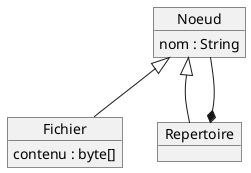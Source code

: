 @startuml
Object Noeud {
  nom : String
}

Object Fichier {
  contenu : byte[]
}

Object Repertoire {
}

Noeud <|-- Fichier
Noeud <|-- Repertoire

Repertoire *-- Noeud
@enduml